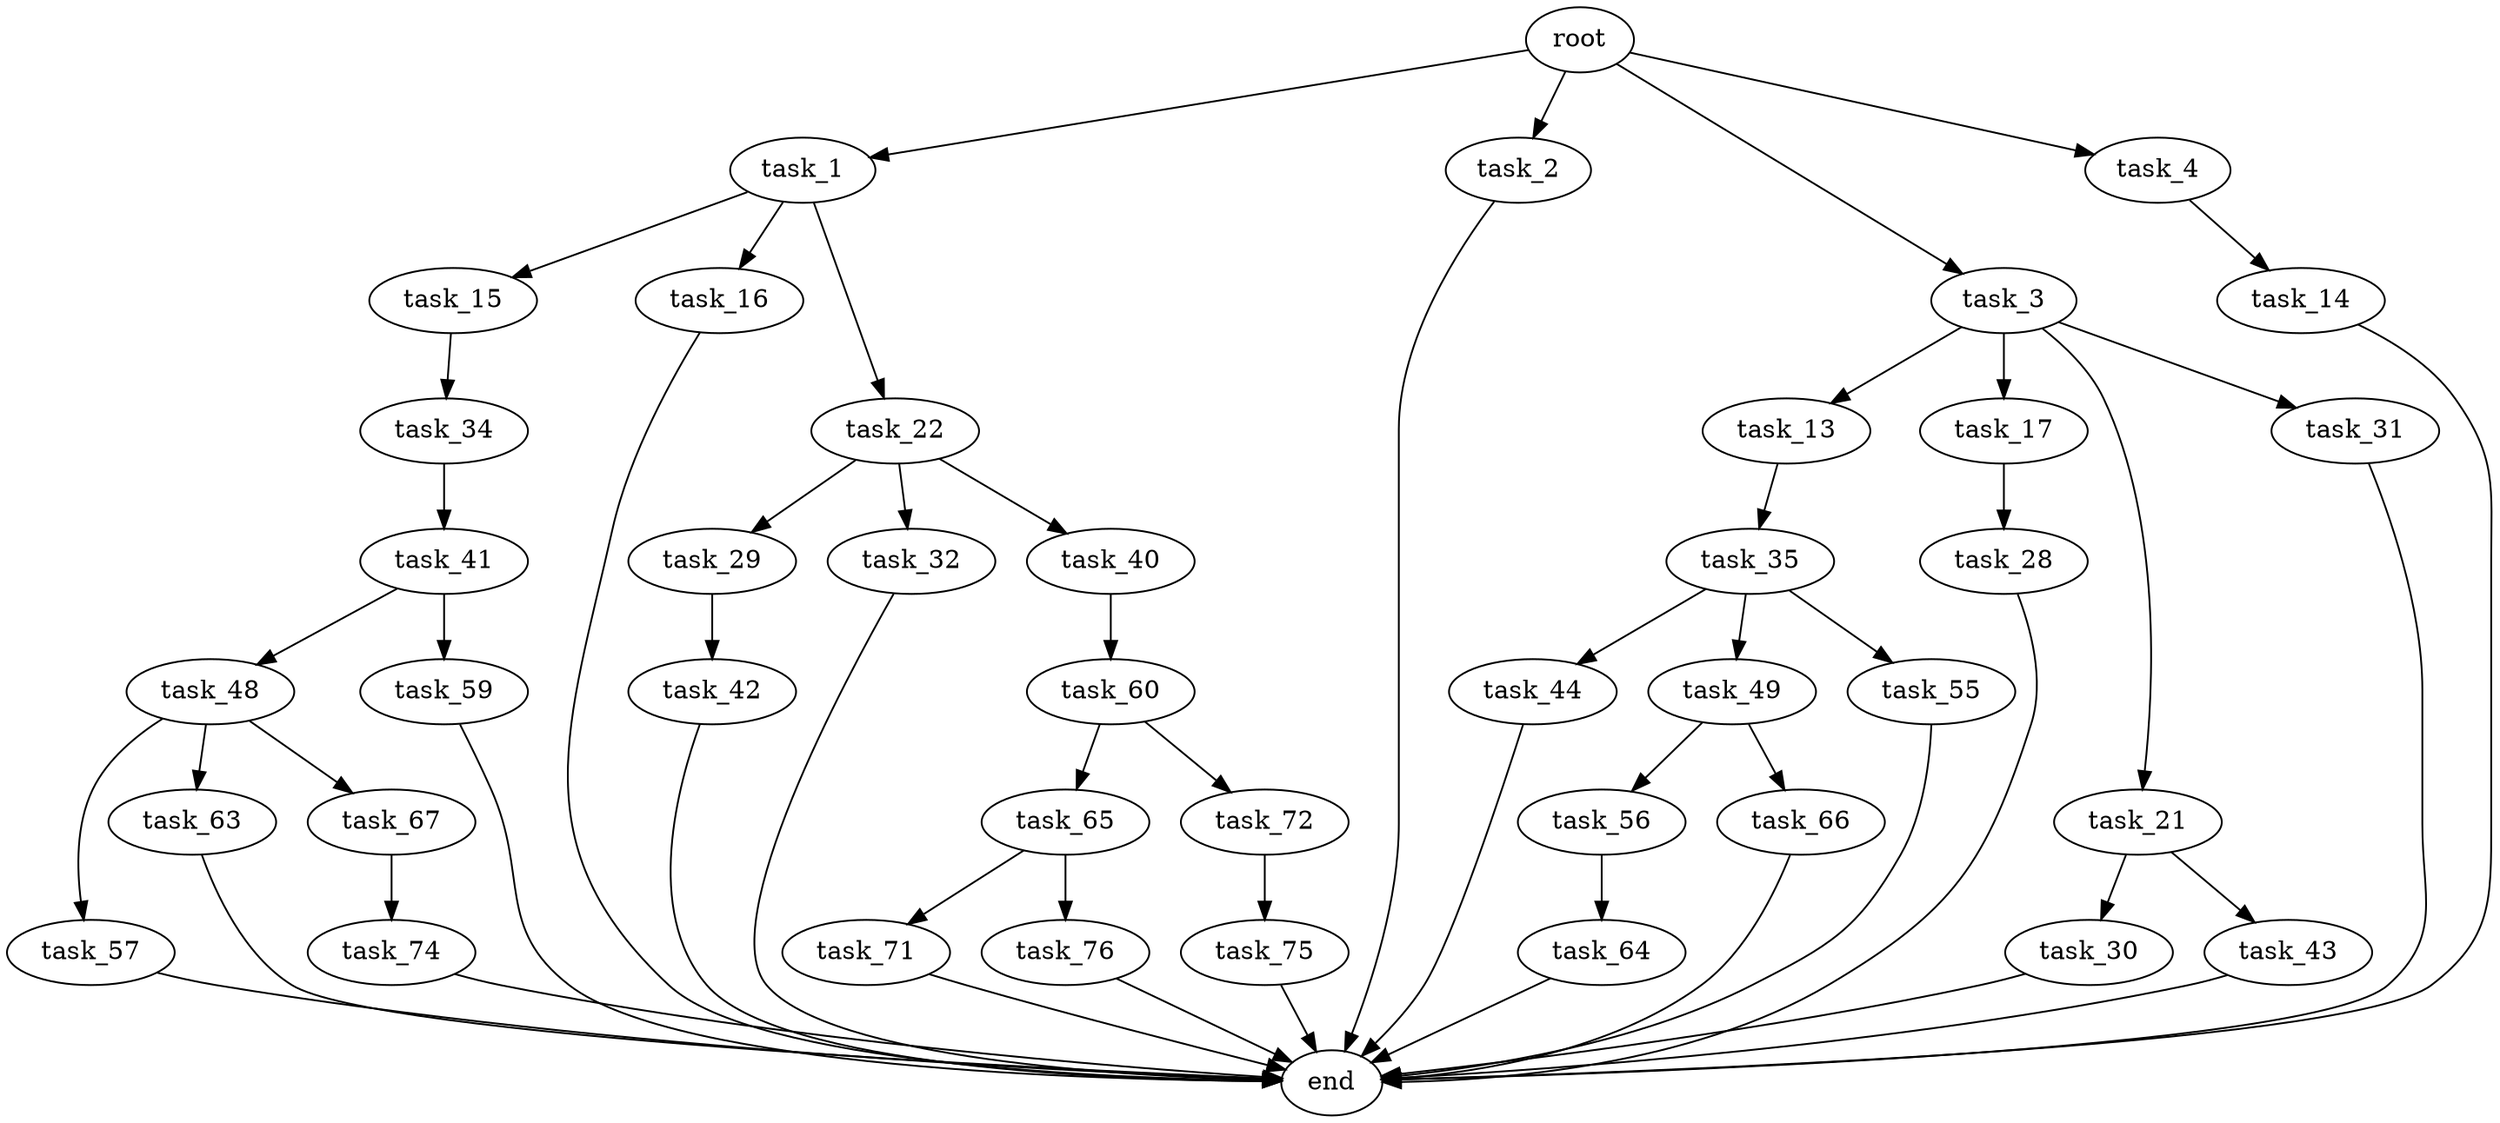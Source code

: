 digraph G {
  root [size="0.000000"];
  task_1 [size="1073741824000.000000"];
  task_2 [size="368293445632.000000"];
  task_3 [size="18283887999.000000"];
  task_4 [size="8589934592.000000"];
  task_13 [size="725818554294.000000"];
  task_14 [size="633089495055.000000"];
  task_15 [size="335196005860.000000"];
  task_16 [size="1073741824000.000000"];
  task_17 [size="68719476736.000000"];
  task_21 [size="28991029248.000000"];
  task_22 [size="5551704261.000000"];
  task_28 [size="238162595051.000000"];
  task_29 [size="782757789696.000000"];
  task_30 [size="542584970576.000000"];
  task_31 [size="18191421774.000000"];
  task_32 [size="1170833254.000000"];
  task_34 [size="231928233984.000000"];
  task_35 [size="20511849180.000000"];
  task_40 [size="31862024986.000000"];
  task_41 [size="368293445632.000000"];
  task_42 [size="1073741824000.000000"];
  task_43 [size="95093751142.000000"];
  task_44 [size="134217728000.000000"];
  task_48 [size="419429087385.000000"];
  task_49 [size="28991029248.000000"];
  task_55 [size="40173051454.000000"];
  task_56 [size="604662099582.000000"];
  task_57 [size="46611588778.000000"];
  task_59 [size="8800087692.000000"];
  task_60 [size="1187418120667.000000"];
  task_63 [size="650639194764.000000"];
  task_64 [size="29343317204.000000"];
  task_65 [size="782757789696.000000"];
  task_66 [size="68719476736.000000"];
  task_67 [size="1073741824000.000000"];
  task_71 [size="10100113166.000000"];
  task_72 [size="521335165.000000"];
  task_74 [size="8589934592.000000"];
  task_75 [size="4936663068.000000"];
  task_76 [size="782757789696.000000"];
  end [size="0.000000"];

  root -> task_1 [size="1.000000"];
  root -> task_2 [size="1.000000"];
  root -> task_3 [size="1.000000"];
  root -> task_4 [size="1.000000"];
  task_1 -> task_15 [size="838860800.000000"];
  task_1 -> task_16 [size="838860800.000000"];
  task_1 -> task_22 [size="838860800.000000"];
  task_2 -> end [size="1.000000"];
  task_3 -> task_13 [size="411041792.000000"];
  task_3 -> task_17 [size="411041792.000000"];
  task_3 -> task_21 [size="411041792.000000"];
  task_3 -> task_31 [size="411041792.000000"];
  task_4 -> task_14 [size="33554432.000000"];
  task_13 -> task_35 [size="679477248.000000"];
  task_14 -> end [size="1.000000"];
  task_15 -> task_34 [size="411041792.000000"];
  task_16 -> end [size="1.000000"];
  task_17 -> task_28 [size="134217728.000000"];
  task_21 -> task_30 [size="75497472.000000"];
  task_21 -> task_43 [size="75497472.000000"];
  task_22 -> task_29 [size="536870912.000000"];
  task_22 -> task_32 [size="536870912.000000"];
  task_22 -> task_40 [size="536870912.000000"];
  task_28 -> end [size="1.000000"];
  task_29 -> task_42 [size="679477248.000000"];
  task_30 -> end [size="1.000000"];
  task_31 -> end [size="1.000000"];
  task_32 -> end [size="1.000000"];
  task_34 -> task_41 [size="301989888.000000"];
  task_35 -> task_44 [size="838860800.000000"];
  task_35 -> task_49 [size="838860800.000000"];
  task_35 -> task_55 [size="838860800.000000"];
  task_40 -> task_60 [size="679477248.000000"];
  task_41 -> task_48 [size="411041792.000000"];
  task_41 -> task_59 [size="411041792.000000"];
  task_42 -> end [size="1.000000"];
  task_43 -> end [size="1.000000"];
  task_44 -> end [size="1.000000"];
  task_48 -> task_57 [size="301989888.000000"];
  task_48 -> task_63 [size="301989888.000000"];
  task_48 -> task_67 [size="301989888.000000"];
  task_49 -> task_56 [size="75497472.000000"];
  task_49 -> task_66 [size="75497472.000000"];
  task_55 -> end [size="1.000000"];
  task_56 -> task_64 [size="536870912.000000"];
  task_57 -> end [size="1.000000"];
  task_59 -> end [size="1.000000"];
  task_60 -> task_65 [size="838860800.000000"];
  task_60 -> task_72 [size="838860800.000000"];
  task_63 -> end [size="1.000000"];
  task_64 -> end [size="1.000000"];
  task_65 -> task_71 [size="679477248.000000"];
  task_65 -> task_76 [size="679477248.000000"];
  task_66 -> end [size="1.000000"];
  task_67 -> task_74 [size="838860800.000000"];
  task_71 -> end [size="1.000000"];
  task_72 -> task_75 [size="33554432.000000"];
  task_74 -> end [size="1.000000"];
  task_75 -> end [size="1.000000"];
  task_76 -> end [size="1.000000"];
}
